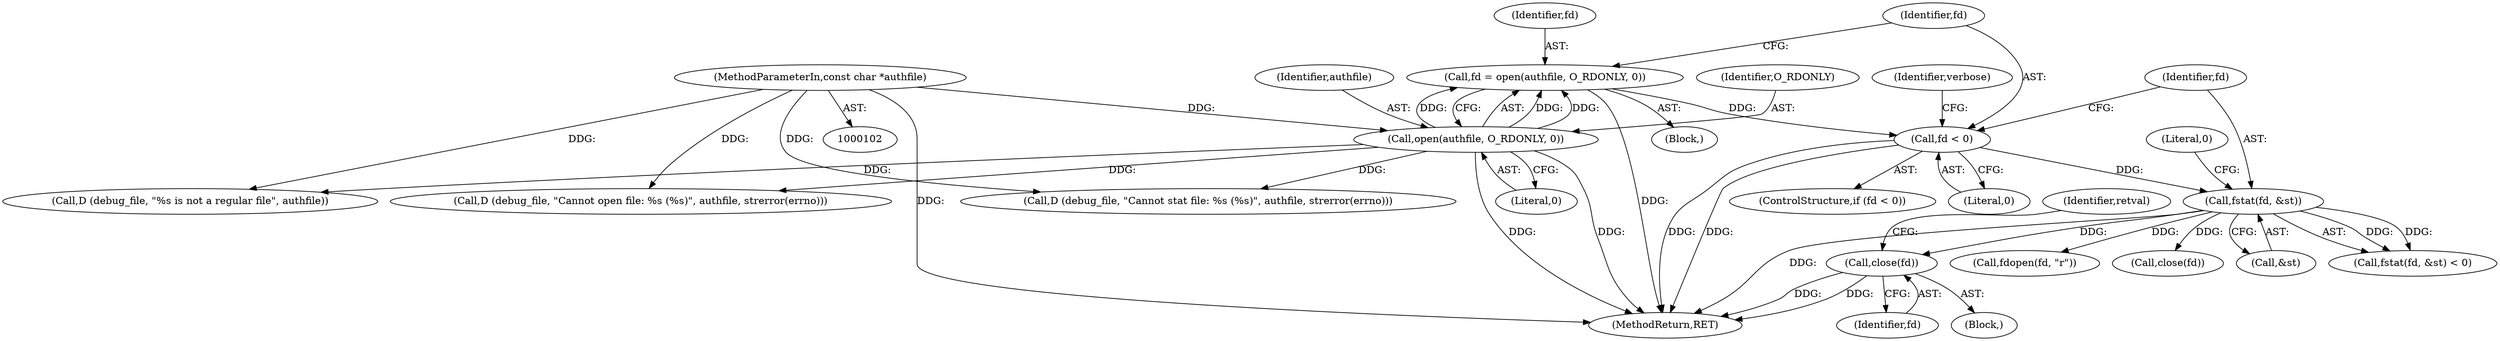 digraph "0_yubico-pam_0f6ceabab0a8849b47f67d727aa526c2656089ba@API" {
"1000156" [label="(Call,close(fd))"];
"1000142" [label="(Call,fstat(fd, &st))"];
"1000126" [label="(Call,fd < 0)"];
"1000119" [label="(Call,fd = open(authfile, O_RDONLY, 0))"];
"1000121" [label="(Call,open(authfile, O_RDONLY, 0))"];
"1000103" [label="(MethodParameterIn,const char *authfile)"];
"1000142" [label="(Call,fstat(fd, &st))"];
"1000119" [label="(Call,fd = open(authfile, O_RDONLY, 0))"];
"1000317" [label="(MethodReturn,RET)"];
"1000169" [label="(Call,D (debug_file, \"%s is not a regular file\", authfile))"];
"1000159" [label="(Identifier,retval)"];
"1000120" [label="(Identifier,fd)"];
"1000125" [label="(ControlStructure,if (fd < 0))"];
"1000132" [label="(Call,D (debug_file, \"Cannot open file: %s (%s)\", authfile, strerror(errno)))"];
"1000156" [label="(Call,close(fd))"];
"1000143" [label="(Identifier,fd)"];
"1000157" [label="(Identifier,fd)"];
"1000103" [label="(MethodParameterIn,const char *authfile)"];
"1000122" [label="(Identifier,authfile)"];
"1000173" [label="(Call,close(fd))"];
"1000144" [label="(Call,&st)"];
"1000126" [label="(Call,fd < 0)"];
"1000147" [label="(Block,)"];
"1000141" [label="(Call,fstat(fd, &st) < 0)"];
"1000150" [label="(Call,D (debug_file, \"Cannot stat file: %s (%s)\", authfile, strerror(errno)))"];
"1000124" [label="(Literal,0)"];
"1000128" [label="(Literal,0)"];
"1000123" [label="(Identifier,O_RDONLY)"];
"1000127" [label="(Identifier,fd)"];
"1000131" [label="(Identifier,verbose)"];
"1000179" [label="(Call,fdopen(fd, \"r\"))"];
"1000121" [label="(Call,open(authfile, O_RDONLY, 0))"];
"1000146" [label="(Literal,0)"];
"1000108" [label="(Block,)"];
"1000156" -> "1000147"  [label="AST: "];
"1000156" -> "1000157"  [label="CFG: "];
"1000157" -> "1000156"  [label="AST: "];
"1000159" -> "1000156"  [label="CFG: "];
"1000156" -> "1000317"  [label="DDG: "];
"1000156" -> "1000317"  [label="DDG: "];
"1000142" -> "1000156"  [label="DDG: "];
"1000142" -> "1000141"  [label="AST: "];
"1000142" -> "1000144"  [label="CFG: "];
"1000143" -> "1000142"  [label="AST: "];
"1000144" -> "1000142"  [label="AST: "];
"1000146" -> "1000142"  [label="CFG: "];
"1000142" -> "1000317"  [label="DDG: "];
"1000142" -> "1000141"  [label="DDG: "];
"1000142" -> "1000141"  [label="DDG: "];
"1000126" -> "1000142"  [label="DDG: "];
"1000142" -> "1000173"  [label="DDG: "];
"1000142" -> "1000179"  [label="DDG: "];
"1000126" -> "1000125"  [label="AST: "];
"1000126" -> "1000128"  [label="CFG: "];
"1000127" -> "1000126"  [label="AST: "];
"1000128" -> "1000126"  [label="AST: "];
"1000131" -> "1000126"  [label="CFG: "];
"1000143" -> "1000126"  [label="CFG: "];
"1000126" -> "1000317"  [label="DDG: "];
"1000126" -> "1000317"  [label="DDG: "];
"1000119" -> "1000126"  [label="DDG: "];
"1000119" -> "1000108"  [label="AST: "];
"1000119" -> "1000121"  [label="CFG: "];
"1000120" -> "1000119"  [label="AST: "];
"1000121" -> "1000119"  [label="AST: "];
"1000127" -> "1000119"  [label="CFG: "];
"1000119" -> "1000317"  [label="DDG: "];
"1000121" -> "1000119"  [label="DDG: "];
"1000121" -> "1000119"  [label="DDG: "];
"1000121" -> "1000119"  [label="DDG: "];
"1000121" -> "1000124"  [label="CFG: "];
"1000122" -> "1000121"  [label="AST: "];
"1000123" -> "1000121"  [label="AST: "];
"1000124" -> "1000121"  [label="AST: "];
"1000121" -> "1000317"  [label="DDG: "];
"1000121" -> "1000317"  [label="DDG: "];
"1000103" -> "1000121"  [label="DDG: "];
"1000121" -> "1000132"  [label="DDG: "];
"1000121" -> "1000150"  [label="DDG: "];
"1000121" -> "1000169"  [label="DDG: "];
"1000103" -> "1000102"  [label="AST: "];
"1000103" -> "1000317"  [label="DDG: "];
"1000103" -> "1000132"  [label="DDG: "];
"1000103" -> "1000150"  [label="DDG: "];
"1000103" -> "1000169"  [label="DDG: "];
}
